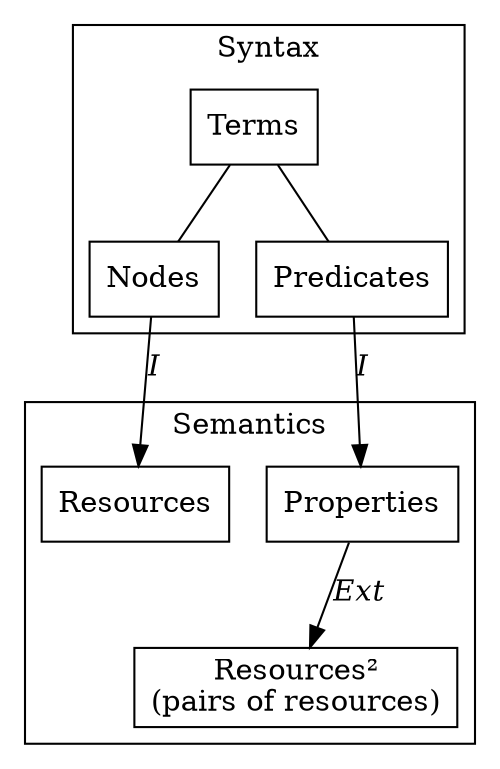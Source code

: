 digraph g {
  subgraph cluster_0 {
    label=<Syntax>;
    terms [label=<Terms>,shape="rect"];
    terms -> nodes [dir="none"];
    terms -> predicates [dir="none"];
    nodes [label=<Nodes>,shape="rect"];
    predicates [label=<Predicates>,shape="rect"];
  }
  subgraph cluster_1 {
    label=<Semantics>;
    resources [label=<Resources>,shape="rect"];
    properties [label=<Properties>,shape="rect"];
    pairs [label=<Resources²<br/>(pairs of resources)>,shape="rect"];
  }
  nodes -> resources [label=<<i>I</i>>];
  predicates -> properties [label=<<i>I</i>>];
  properties -> pairs [label=<<i>Ext</i>>];
}
